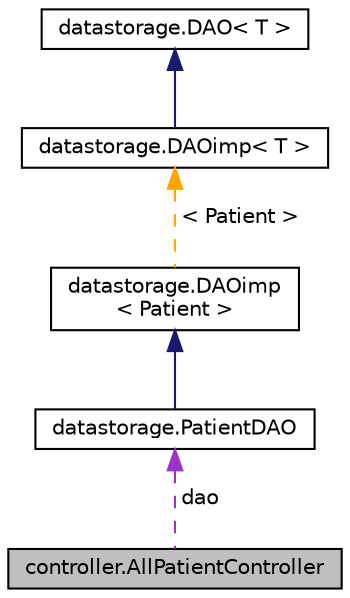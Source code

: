 digraph "controller.AllPatientController"
{
 // LATEX_PDF_SIZE
  edge [fontname="Helvetica",fontsize="10",labelfontname="Helvetica",labelfontsize="10"];
  node [fontname="Helvetica",fontsize="10",shape=record];
  Node1 [label="controller.AllPatientController",height=0.2,width=0.4,color="black", fillcolor="grey75", style="filled", fontcolor="black",tooltip="The AllPatientController contains the entire logic of the patient view."];
  Node2 -> Node1 [dir="back",color="darkorchid3",fontsize="10",style="dashed",label=" dao" ,fontname="Helvetica"];
  Node2 [label="datastorage.PatientDAO",height=0.2,width=0.4,color="black", fillcolor="white", style="filled",URL="$d9/ddf/classdatastorage_1_1PatientDAO.html",tooltip="Implements the Interface DAOImp."];
  Node3 -> Node2 [dir="back",color="midnightblue",fontsize="10",style="solid",fontname="Helvetica"];
  Node3 [label="datastorage.DAOimp\l\< Patient \>",height=0.2,width=0.4,color="black", fillcolor="white", style="filled",URL="$db/d11/classdatastorage_1_1DAOimp.html",tooltip=" "];
  Node4 -> Node3 [dir="back",color="orange",fontsize="10",style="dashed",label=" \< Patient \>" ,fontname="Helvetica"];
  Node4 [label="datastorage.DAOimp\< T \>",height=0.2,width=0.4,color="black", fillcolor="white", style="filled",URL="$db/d11/classdatastorage_1_1DAOimp.html",tooltip=" "];
  Node5 -> Node4 [dir="back",color="midnightblue",fontsize="10",style="solid",fontname="Helvetica"];
  Node5 [label="datastorage.DAO\< T \>",height=0.2,width=0.4,color="black", fillcolor="white", style="filled",URL="$de/de4/interfacedatastorage_1_1DAO.html",tooltip=" "];
}
